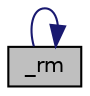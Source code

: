 digraph "_rm"
{
 // LATEX_PDF_SIZE
  bgcolor="transparent";
  edge [fontname="Helvetica",fontsize="10",labelfontname="Helvetica",labelfontsize="10"];
  node [fontname="Helvetica",fontsize="10",shape=record];
  rankdir="RL";
  Node1 [label="_rm",height=0.2,width=0.4,color="black", fillcolor="grey75", style="filled", fontcolor="black",tooltip="Removes a file of directory with all it's subdirectories and files."];
  Node1 -> Node1 [dir="back",color="midnightblue",fontsize="10",style="solid",fontname="Helvetica"];
}
